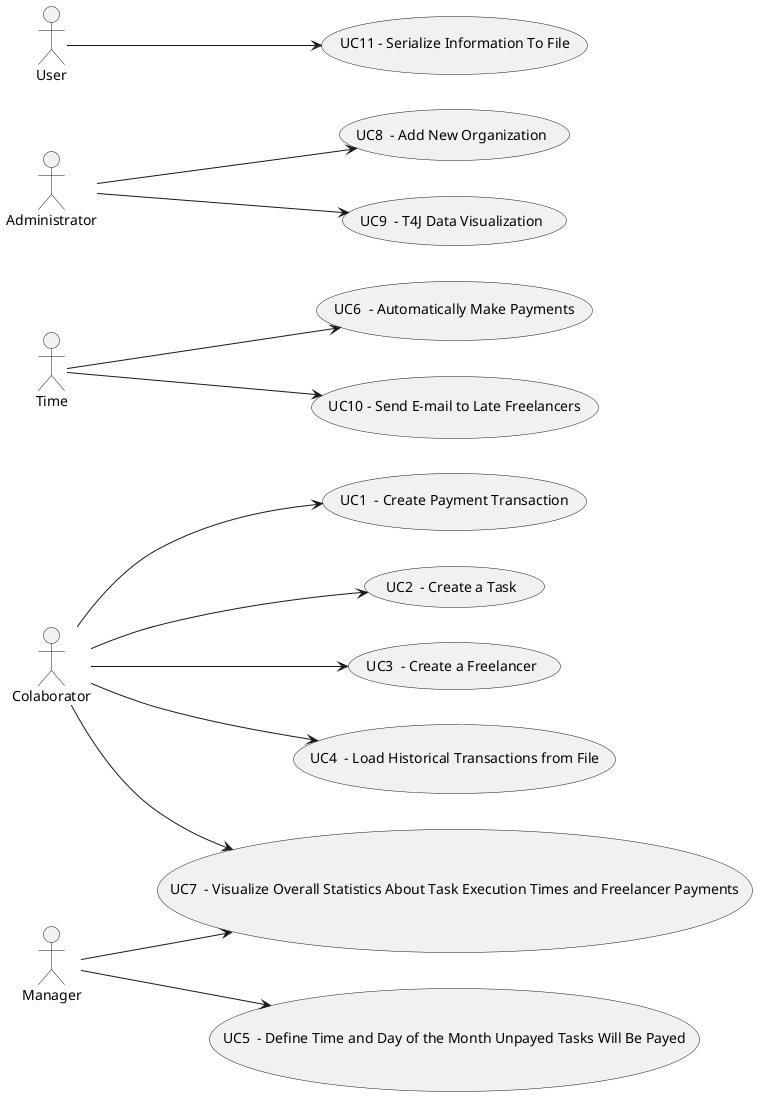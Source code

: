 @startuml DUC

usecase UC1  as "UC1  - Create Payment Transaction"
usecase UC2  as "UC2  - Create a Task"
usecase UC3  as "UC3  - Create a Freelancer"
usecase UC4  as "UC4  - Load Historical Transactions from File"
usecase UC5  as "UC5  - Define Time and Day of the Month Unpayed Tasks Will Be Payed"
usecase UC6  as "UC6  - Automatically Make Payments"
usecase UC7  as "UC7  - Visualize Overall Statistics About Task Execution Times and Freelancer Payments"
usecase UC8  as "UC8  - Add New Organization"
usecase UC9  as "UC9  - T4J Data Visualization"
usecase UC10 as "UC10 - Send E-mail to Late Freelancers"
usecase UC11 as "UC11 - Serialize Information To File"

actor Colaborator as C
actor Manager as M
actor Administrator as A
actor Time as T
actor User as U

left to right direction

C --> (UC1)
C --> (UC2)
C --> (UC3)
C --> (UC4)

M --> (UC5)

T --> (UC6)

C --> (UC7)
M --> (UC7)

A --> (UC8)
A --> (UC9)

T --> (UC10)

U --> (UC11)

@enduml
